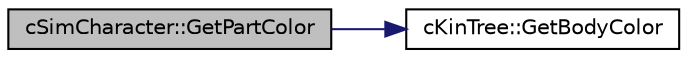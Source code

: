 digraph "cSimCharacter::GetPartColor"
{
 // LATEX_PDF_SIZE
  edge [fontname="Helvetica",fontsize="10",labelfontname="Helvetica",labelfontsize="10"];
  node [fontname="Helvetica",fontsize="10",shape=record];
  rankdir="LR";
  Node1 [label="cSimCharacter::GetPartColor",height=0.2,width=0.4,color="black", fillcolor="grey75", style="filled", fontcolor="black",tooltip=" "];
  Node1 -> Node2 [color="midnightblue",fontsize="10",style="solid",fontname="Helvetica"];
  Node2 [label="cKinTree::GetBodyColor",height=0.2,width=0.4,color="black", fillcolor="white", style="filled",URL="$classc_kin_tree.html#a70b8a27284dd2aad073017367e200445",tooltip=" "];
}
